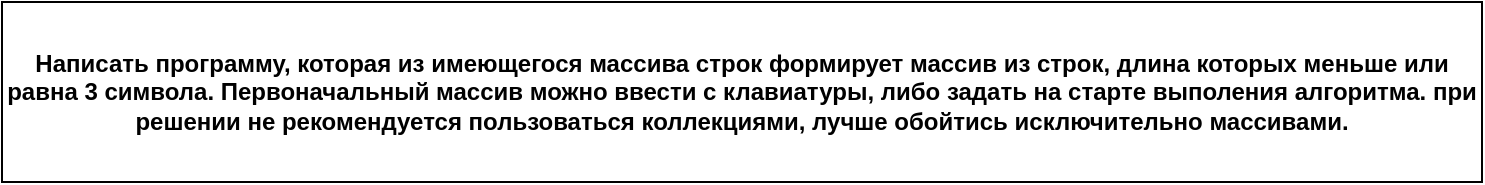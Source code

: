 <mxfile>
    <diagram id="qEhMFQczNosqDtj-h41S" name="Page-1">
        <mxGraphModel dx="1018" dy="712" grid="1" gridSize="10" guides="1" tooltips="1" connect="1" arrows="1" fold="1" page="1" pageScale="1" pageWidth="827" pageHeight="1169" math="0" shadow="0">
            <root>
                <mxCell id="0"/>
                <mxCell id="1" parent="0"/>
                <mxCell id="3" value="&lt;h4&gt;Написать программу, которая из имеющегося массива строк формирует массив из строк, длина которых меньше или равна 3 символа. Первоначальный массив можно ввести с клавиатуры, либо задать на старте выполения алгоритма. при решении не рекомендуется пользоваться коллекциями, лучше обойтись исключительно массивами.&lt;/h4&gt;" style="rounded=0;whiteSpace=wrap;html=1;" vertex="1" parent="1">
                    <mxGeometry x="44" y="30" width="740" height="90" as="geometry"/>
                </mxCell>
            </root>
        </mxGraphModel>
    </diagram>
</mxfile>